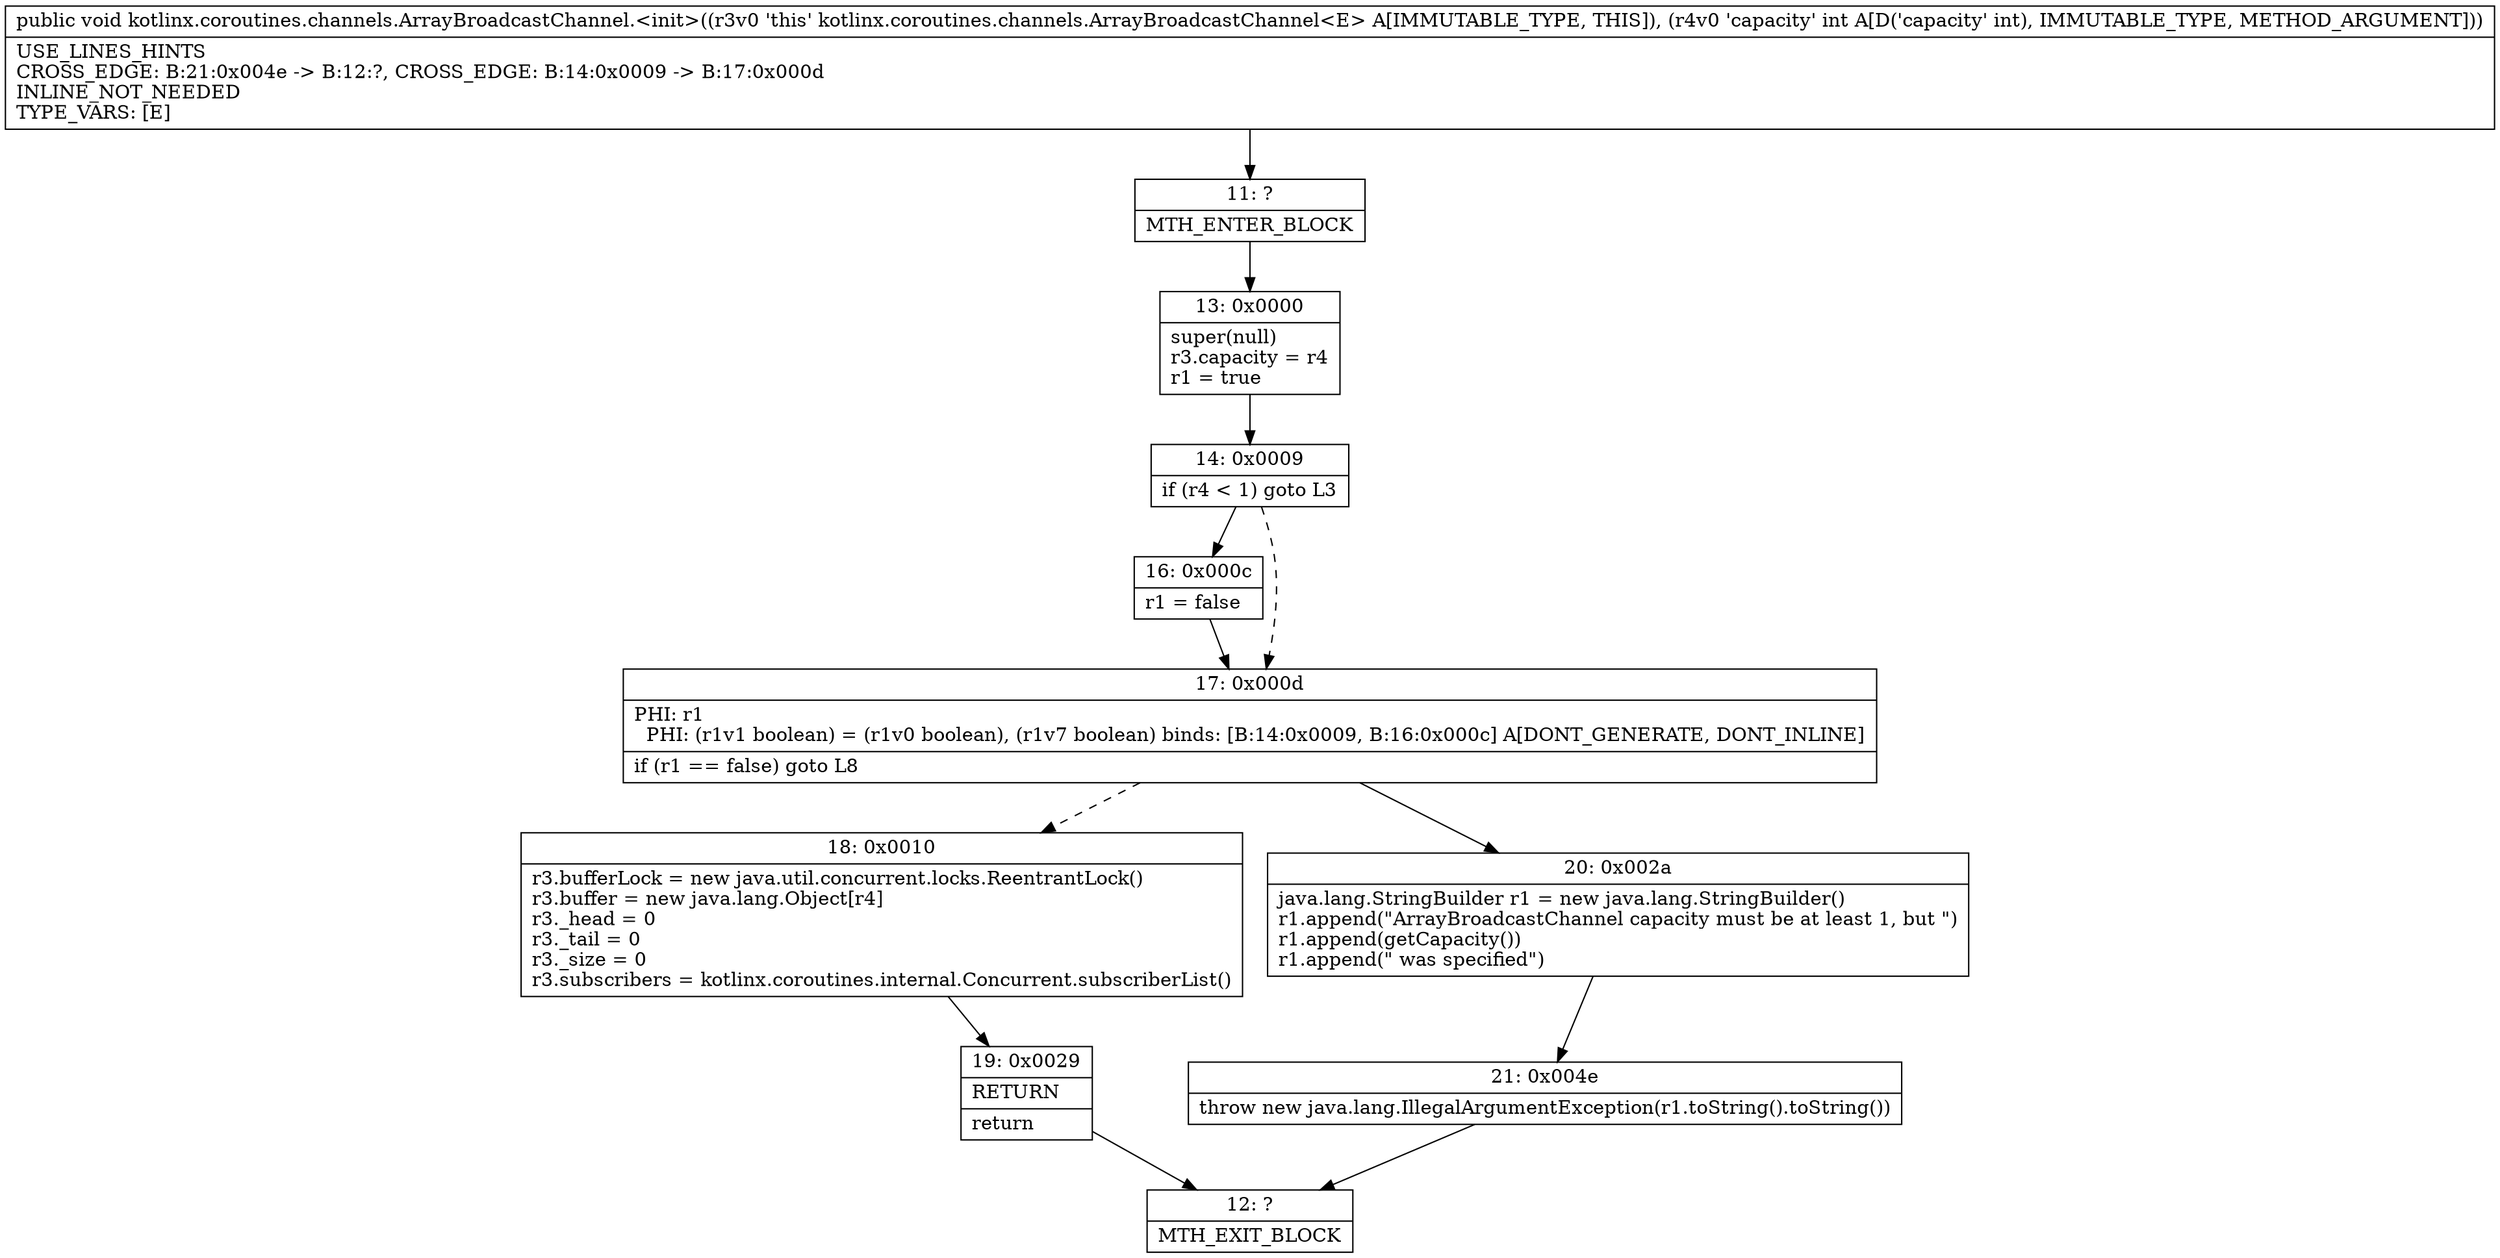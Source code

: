 digraph "CFG forkotlinx.coroutines.channels.ArrayBroadcastChannel.\<init\>(I)V" {
Node_11 [shape=record,label="{11\:\ ?|MTH_ENTER_BLOCK\l}"];
Node_13 [shape=record,label="{13\:\ 0x0000|super(null)\lr3.capacity = r4\lr1 = true\l}"];
Node_14 [shape=record,label="{14\:\ 0x0009|if (r4 \< 1) goto L3\l}"];
Node_16 [shape=record,label="{16\:\ 0x000c|r1 = false\l}"];
Node_17 [shape=record,label="{17\:\ 0x000d|PHI: r1 \l  PHI: (r1v1 boolean) = (r1v0 boolean), (r1v7 boolean) binds: [B:14:0x0009, B:16:0x000c] A[DONT_GENERATE, DONT_INLINE]\l|if (r1 == false) goto L8\l}"];
Node_18 [shape=record,label="{18\:\ 0x0010|r3.bufferLock = new java.util.concurrent.locks.ReentrantLock()\lr3.buffer = new java.lang.Object[r4]\lr3._head = 0\lr3._tail = 0\lr3._size = 0\lr3.subscribers = kotlinx.coroutines.internal.Concurrent.subscriberList()\l}"];
Node_19 [shape=record,label="{19\:\ 0x0029|RETURN\l|return\l}"];
Node_12 [shape=record,label="{12\:\ ?|MTH_EXIT_BLOCK\l}"];
Node_20 [shape=record,label="{20\:\ 0x002a|java.lang.StringBuilder r1 = new java.lang.StringBuilder()\lr1.append(\"ArrayBroadcastChannel capacity must be at least 1, but \")\lr1.append(getCapacity())\lr1.append(\" was specified\")\l}"];
Node_21 [shape=record,label="{21\:\ 0x004e|throw new java.lang.IllegalArgumentException(r1.toString().toString())\l}"];
MethodNode[shape=record,label="{public void kotlinx.coroutines.channels.ArrayBroadcastChannel.\<init\>((r3v0 'this' kotlinx.coroutines.channels.ArrayBroadcastChannel\<E\> A[IMMUTABLE_TYPE, THIS]), (r4v0 'capacity' int A[D('capacity' int), IMMUTABLE_TYPE, METHOD_ARGUMENT]))  | USE_LINES_HINTS\lCROSS_EDGE: B:21:0x004e \-\> B:12:?, CROSS_EDGE: B:14:0x0009 \-\> B:17:0x000d\lINLINE_NOT_NEEDED\lTYPE_VARS: [E]\l}"];
MethodNode -> Node_11;Node_11 -> Node_13;
Node_13 -> Node_14;
Node_14 -> Node_16;
Node_14 -> Node_17[style=dashed];
Node_16 -> Node_17;
Node_17 -> Node_18[style=dashed];
Node_17 -> Node_20;
Node_18 -> Node_19;
Node_19 -> Node_12;
Node_20 -> Node_21;
Node_21 -> Node_12;
}

